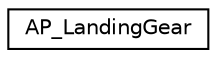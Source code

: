digraph "Graphical Class Hierarchy"
{
 // INTERACTIVE_SVG=YES
  edge [fontname="Helvetica",fontsize="10",labelfontname="Helvetica",labelfontsize="10"];
  node [fontname="Helvetica",fontsize="10",shape=record];
  rankdir="LR";
  Node1 [label="AP_LandingGear",height=0.2,width=0.4,color="black", fillcolor="white", style="filled",URL="$classAP__LandingGear.html",tooltip="Class managing the control of landing gear. "];
}
